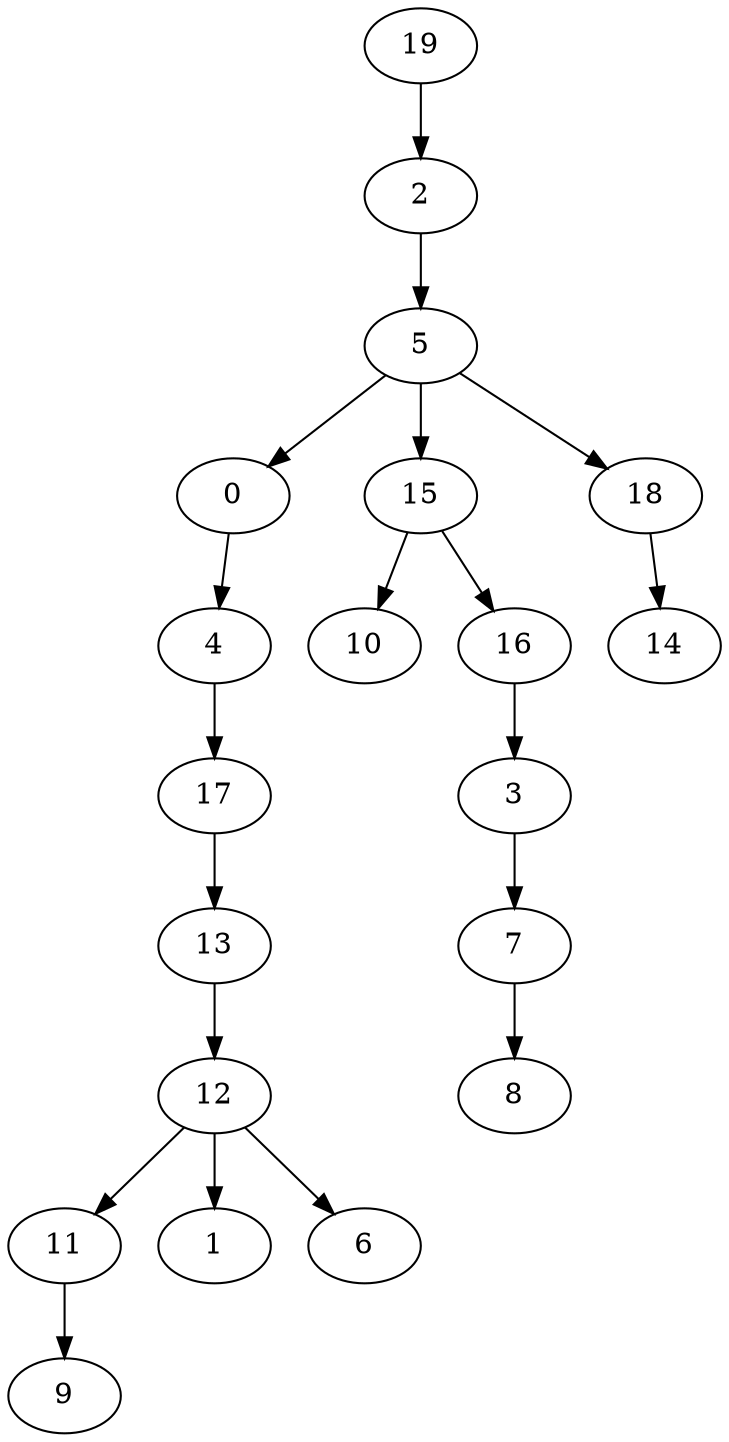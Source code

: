digraph arbol {19 -> 2[Label=2];
2 -> 5[Label=3];
0 -> 4[Label=3];
4 -> 17[Label=1];
5 -> 0[Label=1];
5 -> 15[Label=4];
5 -> 18[Label=5];
7 -> 8[Label=3];
11 -> 9[Label=5];
12 -> 1[Label=7];
12 -> 6[Label=1];
12 -> 11[Label=4];
13 -> 12[Label=1];
3 -> 7[Label=3];
15 -> 10[Label=1];
15 -> 16[Label=1];
16 -> 3[Label=4];
17 -> 13[Label=2];
18 -> 14[Label=4];
}
